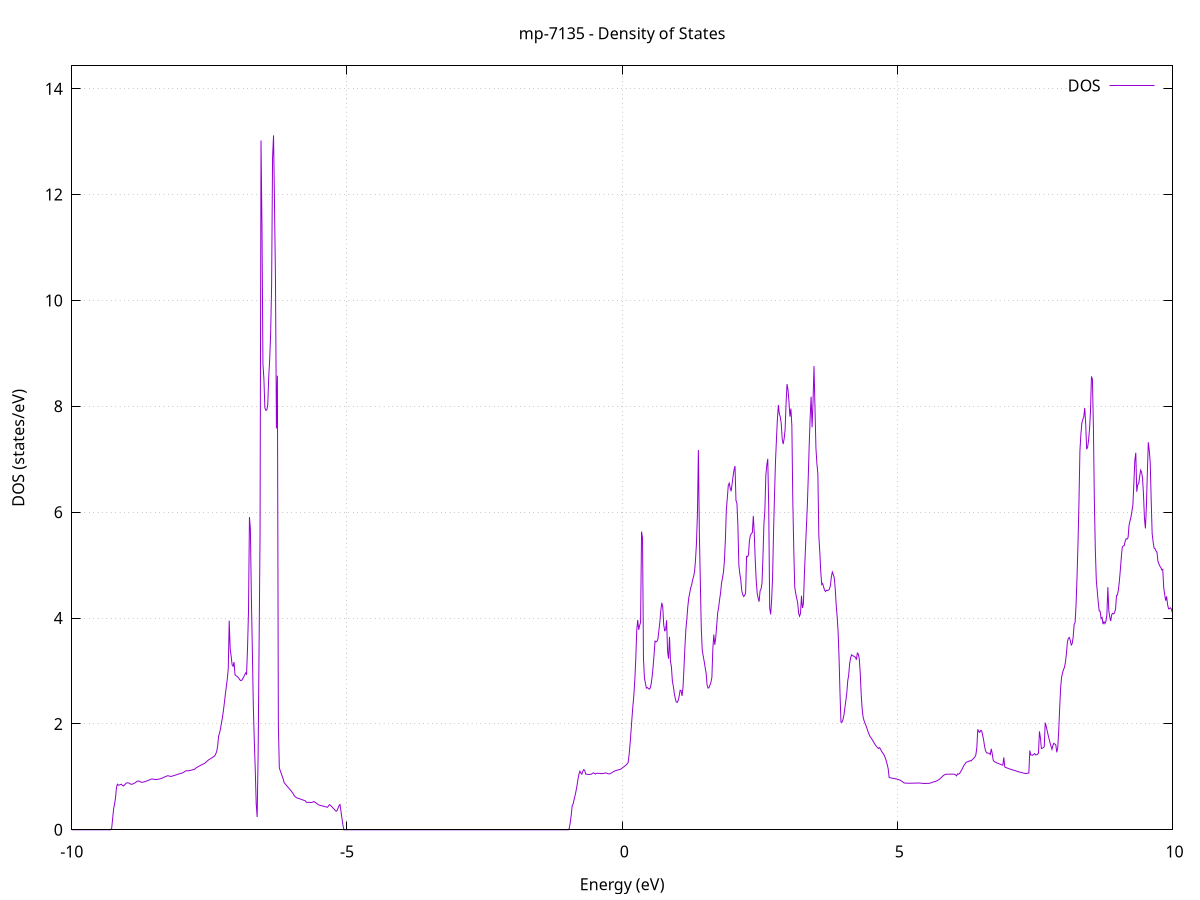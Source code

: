set title 'mp-7135 - Density of States'
set xlabel 'Energy (eV)'
set ylabel 'DOS (states/eV)'
set grid
set xrange [-10:10]
set yrange [0:14.431]
set xzeroaxis lt -1
set terminal png size 800,600
set output 'mp-7135_dos_gnuplot.png'
plot '-' using 1:2 with lines title 'DOS'
-18.710400 0.000000
-18.692900 0.000000
-18.675400 0.000000
-18.657900 0.000000
-18.640400 0.000000
-18.622900 0.000000
-18.605400 0.000000
-18.587900 0.000000
-18.570400 0.000000
-18.552900 0.000000
-18.535400 0.000000
-18.517900 0.000000
-18.500400 0.000000
-18.482900 0.000000
-18.465400 0.000000
-18.447900 0.000000
-18.430400 0.000000
-18.412900 0.000000
-18.395400 0.000000
-18.377800 0.000000
-18.360300 0.000000
-18.342800 0.000000
-18.325300 0.000000
-18.307800 0.000000
-18.290300 0.000000
-18.272800 0.000000
-18.255300 0.000000
-18.237800 0.000000
-18.220300 0.000000
-18.202800 0.000000
-18.185300 0.000000
-18.167800 0.000000
-18.150300 0.000000
-18.132800 0.000000
-18.115300 0.000000
-18.097800 0.000000
-18.080300 0.000000
-18.062800 0.000000
-18.045200 0.000000
-18.027700 0.000000
-18.010200 0.000000
-17.992700 0.000000
-17.975200 0.000000
-17.957700 0.000000
-17.940200 0.000000
-17.922700 0.000000
-17.905200 0.000000
-17.887700 0.000000
-17.870200 0.000000
-17.852700 0.000000
-17.835200 0.000000
-17.817700 0.000000
-17.800200 0.000000
-17.782700 0.000000
-17.765200 0.000000
-17.747700 0.000000
-17.730200 0.000000
-17.712600 0.000000
-17.695100 0.000000
-17.677600 0.000000
-17.660100 0.000000
-17.642600 0.000000
-17.625100 0.000000
-17.607600 0.000000
-17.590100 0.000000
-17.572600 0.000000
-17.555100 0.000000
-17.537600 0.000000
-17.520100 0.000000
-17.502600 0.000000
-17.485100 0.000000
-17.467600 0.000000
-17.450100 0.000000
-17.432600 0.000000
-17.415100 0.000000
-17.397600 0.000000
-17.380000 0.000000
-17.362500 0.000000
-17.345000 0.000000
-17.327500 0.000000
-17.310000 0.000000
-17.292500 0.000000
-17.275000 0.000000
-17.257500 0.000000
-17.240000 0.000000
-17.222500 0.000000
-17.205000 0.000000
-17.187500 0.000000
-17.170000 0.000000
-17.152500 0.000000
-17.135000 0.000000
-17.117500 2.065500
-17.100000 21.729600
-17.082500 26.505600
-17.065000 32.820900
-17.047500 31.741200
-17.029900 40.211000
-17.012400 39.347700
-16.994900 30.289000
-16.977400 28.141500
-16.959900 44.230200
-16.942400 64.916400
-16.924900 92.237100
-16.907400 38.182500
-16.889900 32.411100
-16.872400 39.835000
-16.854900 50.917500
-16.837400 17.414800
-16.819900 0.000000
-16.802400 0.000000
-16.784900 0.000000
-16.767400 0.000000
-16.749900 0.000000
-16.732400 0.000000
-16.714900 0.000000
-16.697300 0.000000
-16.679800 0.000000
-16.662300 0.000000
-16.644800 0.000000
-16.627300 0.000000
-16.609800 0.000000
-16.592300 0.000000
-16.574800 0.000000
-16.557300 0.000000
-16.539800 0.000000
-16.522300 0.000000
-16.504800 0.000000
-16.487300 0.000000
-16.469800 0.000000
-16.452300 0.000000
-16.434800 0.000000
-16.417300 0.000000
-16.399800 0.000000
-16.382300 0.000000
-16.364700 0.000000
-16.347200 0.000000
-16.329700 0.000000
-16.312200 0.000000
-16.294700 0.000000
-16.277200 0.000000
-16.259700 0.000000
-16.242200 0.000000
-16.224700 0.000000
-16.207200 0.000000
-16.189700 0.000000
-16.172200 0.000000
-16.154700 0.000000
-16.137200 0.000000
-16.119700 0.000000
-16.102200 0.000000
-16.084700 0.000000
-16.067200 0.000000
-16.049700 0.000000
-16.032100 0.000000
-16.014600 0.000000
-15.997100 0.000000
-15.979600 0.000000
-15.962100 0.000000
-15.944600 0.000000
-15.927100 0.000000
-15.909600 0.000000
-15.892100 0.000000
-15.874600 0.000000
-15.857100 0.000000
-15.839600 0.000000
-15.822100 0.000000
-15.804600 0.000000
-15.787100 0.000000
-15.769600 0.000000
-15.752100 0.000000
-15.734600 0.000000
-15.717100 0.000000
-15.699500 0.000000
-15.682000 0.000000
-15.664500 0.000000
-15.647000 0.000000
-15.629500 0.000000
-15.612000 0.000000
-15.594500 0.000000
-15.577000 0.000000
-15.559500 0.000000
-15.542000 0.000000
-15.524500 0.000000
-15.507000 0.000000
-15.489500 0.000000
-15.472000 0.000000
-15.454500 0.000000
-15.437000 0.000000
-15.419500 0.000000
-15.402000 0.000000
-15.384500 0.000000
-15.366900 0.000000
-15.349400 0.000000
-15.331900 0.000000
-15.314400 0.000000
-15.296900 0.000000
-15.279400 0.000000
-15.261900 0.000000
-15.244400 0.000000
-15.226900 0.000000
-15.209400 0.000000
-15.191900 0.000000
-15.174400 0.000000
-15.156900 0.000000
-15.139400 0.000000
-15.121900 0.000000
-15.104400 0.000000
-15.086900 0.000000
-15.069400 0.000000
-15.051900 0.000000
-15.034300 0.000000
-15.016800 0.000000
-14.999300 0.000000
-14.981800 0.000000
-14.964300 0.000000
-14.946800 0.000000
-14.929300 0.000000
-14.911800 0.000000
-14.894300 0.000000
-14.876800 0.000000
-14.859300 0.000000
-14.841800 0.000000
-14.824300 0.000000
-14.806800 0.000000
-14.789300 0.000000
-14.771800 0.000000
-14.754300 0.000000
-14.736800 0.000000
-14.719300 0.000000
-14.701800 0.000000
-14.684200 0.000000
-14.666700 0.000000
-14.649200 0.000000
-14.631700 0.000000
-14.614200 0.000000
-14.596700 0.000000
-14.579200 0.000000
-14.561700 0.000000
-14.544200 0.000000
-14.526700 0.000000
-14.509200 0.000000
-14.491700 0.000000
-14.474200 0.000000
-14.456700 0.000000
-14.439200 0.000000
-14.421700 0.000000
-14.404200 0.000000
-14.386700 0.000000
-14.369200 0.000000
-14.351600 0.000000
-14.334100 0.000000
-14.316600 0.000000
-14.299100 0.000000
-14.281600 0.000000
-14.264100 0.000000
-14.246600 0.000000
-14.229100 0.000000
-14.211600 0.000000
-14.194100 0.000000
-14.176600 0.000000
-14.159100 0.000000
-14.141600 0.000000
-14.124100 0.000000
-14.106600 0.000000
-14.089100 0.000000
-14.071600 0.000000
-14.054100 0.000000
-14.036600 0.000000
-14.019000 0.000000
-14.001500 0.000000
-13.984000 0.000000
-13.966500 0.000000
-13.949000 0.000000
-13.931500 0.000000
-13.914000 0.000000
-13.896500 0.000000
-13.879000 0.000000
-13.861500 0.000000
-13.844000 0.000000
-13.826500 0.000000
-13.809000 0.000000
-13.791500 0.000000
-13.774000 0.000000
-13.756500 0.000000
-13.739000 0.000000
-13.721500 0.000000
-13.704000 0.000000
-13.686400 0.000000
-13.668900 0.000000
-13.651400 0.000000
-13.633900 0.000000
-13.616400 0.000000
-13.598900 0.000000
-13.581400 0.000000
-13.563900 0.000000
-13.546400 0.000000
-13.528900 0.000000
-13.511400 0.000000
-13.493900 0.000000
-13.476400 0.000000
-13.458900 0.000000
-13.441400 0.000000
-13.423900 0.000000
-13.406400 0.000000
-13.388900 0.000000
-13.371400 0.000000
-13.353800 0.000000
-13.336300 0.000000
-13.318800 0.000000
-13.301300 0.000000
-13.283800 0.000000
-13.266300 0.000000
-13.248800 0.000000
-13.231300 0.000000
-13.213800 0.000000
-13.196300 0.000000
-13.178800 0.000000
-13.161300 0.000000
-13.143800 0.000000
-13.126300 0.000000
-13.108800 0.000000
-13.091300 0.000000
-13.073800 0.000000
-13.056300 0.000000
-13.038800 0.000000
-13.021200 0.000000
-13.003700 0.000000
-12.986200 0.000000
-12.968700 0.000000
-12.951200 0.000000
-12.933700 0.000000
-12.916200 0.000000
-12.898700 0.000000
-12.881200 0.000000
-12.863700 0.000000
-12.846200 0.000000
-12.828700 0.000000
-12.811200 0.000000
-12.793700 0.000000
-12.776200 0.000000
-12.758700 0.000000
-12.741200 0.000000
-12.723700 0.000000
-12.706200 0.000000
-12.688600 0.000000
-12.671100 0.000000
-12.653600 0.000000
-12.636100 0.000000
-12.618600 0.000000
-12.601100 0.000000
-12.583600 0.000000
-12.566100 0.000000
-12.548600 0.000000
-12.531100 0.000000
-12.513600 0.000000
-12.496100 0.000000
-12.478600 0.000000
-12.461100 0.000000
-12.443600 0.000000
-12.426100 0.000000
-12.408600 0.000000
-12.391100 0.000000
-12.373600 0.000000
-12.356100 0.000000
-12.338500 0.000000
-12.321000 0.000000
-12.303500 0.000000
-12.286000 0.000000
-12.268500 0.000000
-12.251000 0.000000
-12.233500 0.000000
-12.216000 0.000000
-12.198500 0.000000
-12.181000 0.000000
-12.163500 0.000000
-12.146000 0.000000
-12.128500 0.000000
-12.111000 0.000000
-12.093500 0.000000
-12.076000 0.000000
-12.058500 0.000000
-12.041000 0.000000
-12.023500 0.000000
-12.005900 0.000000
-11.988400 0.000000
-11.970900 0.000000
-11.953400 0.000000
-11.935900 0.000000
-11.918400 0.000000
-11.900900 0.000000
-11.883400 0.000000
-11.865900 0.000000
-11.848400 0.000000
-11.830900 0.000000
-11.813400 0.000000
-11.795900 0.000000
-11.778400 0.000000
-11.760900 0.000000
-11.743400 0.000000
-11.725900 0.000000
-11.708400 0.000000
-11.690900 0.000000
-11.673300 0.000000
-11.655800 0.000000
-11.638300 0.000000
-11.620800 0.000000
-11.603300 0.000000
-11.585800 0.000000
-11.568300 0.000000
-11.550800 0.000000
-11.533300 0.000000
-11.515800 0.000000
-11.498300 0.000000
-11.480800 0.000000
-11.463300 0.000000
-11.445800 0.000000
-11.428300 0.000000
-11.410800 0.000000
-11.393300 0.000000
-11.375800 0.000000
-11.358300 0.000000
-11.340700 0.000000
-11.323200 0.000000
-11.305700 0.000000
-11.288200 0.000000
-11.270700 0.000000
-11.253200 0.000000
-11.235700 0.000000
-11.218200 0.000000
-11.200700 0.000000
-11.183200 0.000000
-11.165700 0.000000
-11.148200 0.000000
-11.130700 0.000000
-11.113200 0.000000
-11.095700 0.000000
-11.078200 0.000000
-11.060700 0.000000
-11.043200 0.000000
-11.025700 0.000000
-11.008100 0.000000
-10.990600 0.000000
-10.973100 0.000000
-10.955600 0.000000
-10.938100 0.000000
-10.920600 0.000000
-10.903100 0.000000
-10.885600 0.000000
-10.868100 0.000000
-10.850600 0.000000
-10.833100 0.000000
-10.815600 0.000000
-10.798100 0.000000
-10.780600 0.000000
-10.763100 0.000000
-10.745600 0.000000
-10.728100 0.000000
-10.710600 0.000000
-10.693100 0.000000
-10.675500 0.000000
-10.658000 0.000000
-10.640500 0.000000
-10.623000 0.000000
-10.605500 0.000000
-10.588000 0.000000
-10.570500 0.000000
-10.553000 0.000000
-10.535500 0.000000
-10.518000 0.000000
-10.500500 0.000000
-10.483000 0.000000
-10.465500 0.000000
-10.448000 0.000000
-10.430500 0.000000
-10.413000 0.000000
-10.395500 0.000000
-10.378000 0.000000
-10.360500 0.000000
-10.342900 0.000000
-10.325400 0.000000
-10.307900 0.000000
-10.290400 0.000000
-10.272900 0.000000
-10.255400 0.000000
-10.237900 0.000000
-10.220400 0.000000
-10.202900 0.000000
-10.185400 0.000000
-10.167900 0.000000
-10.150400 0.000000
-10.132900 0.000000
-10.115400 0.000000
-10.097900 0.000000
-10.080400 0.000000
-10.062900 0.000000
-10.045400 0.000000
-10.027900 0.000000
-10.010400 0.000000
-9.992800 0.000000
-9.975300 0.000000
-9.957800 0.000000
-9.940300 0.000000
-9.922800 0.000000
-9.905300 0.000000
-9.887800 0.000000
-9.870300 0.000000
-9.852800 0.000000
-9.835300 0.000000
-9.817800 0.000000
-9.800300 0.000000
-9.782800 0.000000
-9.765300 0.000000
-9.747800 0.000000
-9.730300 0.000000
-9.712800 0.000000
-9.695300 0.000000
-9.677800 0.000000
-9.660200 0.000000
-9.642700 0.000000
-9.625200 0.000000
-9.607700 0.000000
-9.590200 0.000000
-9.572700 0.000000
-9.555200 0.000000
-9.537700 0.000000
-9.520200 0.000000
-9.502700 0.000000
-9.485200 0.000000
-9.467700 0.000000
-9.450200 0.000000
-9.432700 0.000000
-9.415200 0.000000
-9.397700 0.000000
-9.380200 0.000000
-9.362700 0.000000
-9.345200 0.000000
-9.327600 0.000000
-9.310100 0.000000
-9.292600 0.000000
-9.275100 0.030200
-9.257600 0.209500
-9.240100 0.396100
-9.222600 0.483900
-9.205100 0.608500
-9.187600 0.805800
-9.170100 0.860800
-9.152600 0.840000
-9.135100 0.846000
-9.117600 0.855500
-9.100100 0.860200
-9.082600 0.841600
-9.065100 0.826700
-9.047600 0.841000
-9.030100 0.858700
-9.012600 0.879800
-8.995000 0.887900
-8.977500 0.884900
-8.960000 0.883300
-8.942500 0.870500
-8.925000 0.859500
-8.907500 0.861500
-8.890000 0.866300
-8.872500 0.873800
-8.855000 0.883700
-8.837500 0.897000
-8.820000 0.910700
-8.802500 0.921900
-8.785000 0.920200
-8.767500 0.914400
-8.750000 0.903500
-8.732500 0.896600
-8.715000 0.898500
-8.697500 0.902100
-8.680000 0.906800
-8.662400 0.912400
-8.644900 0.919300
-8.627400 0.926300
-8.609900 0.933300
-8.592400 0.940300
-8.574900 0.947700
-8.557400 0.958000
-8.539900 0.960600
-8.522400 0.958200
-8.504900 0.951000
-8.487400 0.949300
-8.469900 0.950300
-8.452400 0.951600
-8.434900 0.953900
-8.417400 0.957300
-8.399900 0.961100
-8.382400 0.966500
-8.364900 0.973500
-8.347400 0.982100
-8.329800 0.990400
-8.312300 0.998300
-8.294800 1.005900
-8.277300 1.013400
-8.259800 1.020500
-8.242300 1.019200
-8.224800 1.012400
-8.207300 1.009400
-8.189800 1.009400
-8.172300 1.013700
-8.154800 1.021300
-8.137300 1.026800
-8.119800 1.032500
-8.102300 1.038200
-8.084800 1.043900
-8.067300 1.049500
-8.049800 1.055200
-8.032300 1.060800
-8.014800 1.066500
-7.997300 1.072200
-7.979700 1.079000
-7.962200 1.089600
-7.944700 1.102100
-7.927200 1.114100
-7.909700 1.115900
-7.892200 1.113200
-7.874700 1.116000
-7.857200 1.119000
-7.839700 1.122800
-7.822200 1.127600
-7.804700 1.132400
-7.787200 1.137300
-7.769700 1.142100
-7.752200 1.159500
-7.734700 1.173400
-7.717200 1.183700
-7.699700 1.194000
-7.682200 1.204300
-7.664700 1.214500
-7.647100 1.224500
-7.629600 1.233400
-7.612100 1.242200
-7.594600 1.251000
-7.577100 1.261300
-7.559600 1.281800
-7.542100 1.295300
-7.524600 1.312400
-7.507100 1.324800
-7.489600 1.336100
-7.472100 1.347900
-7.454600 1.359800
-7.437100 1.371800
-7.419600 1.384000
-7.402100 1.396300
-7.384600 1.434400
-7.367100 1.477700
-7.349600 1.585300
-7.332100 1.770600
-7.314500 1.830800
-7.297000 1.914600
-7.279500 2.022500
-7.262000 2.123800
-7.244500 2.255200
-7.227000 2.403600
-7.209500 2.559500
-7.192000 2.704100
-7.174500 2.848500
-7.157000 3.042100
-7.139500 3.950400
-7.122000 3.422100
-7.104500 3.279700
-7.087000 3.117200
-7.069500 3.090300
-7.052000 3.167600
-7.034500 2.927600
-7.017000 2.912400
-6.999500 2.899700
-6.981900 2.885000
-6.964400 2.859700
-6.946900 2.832900
-6.929400 2.818600
-6.911900 2.823700
-6.894400 2.856500
-6.876900 2.885200
-6.859400 2.924800
-6.841900 2.963100
-6.824400 2.940200
-6.806900 3.429700
-6.789400 4.111200
-6.771900 5.907100
-6.754400 5.662100
-6.736900 4.380400
-6.719400 3.394400
-6.701900 2.353900
-6.684400 1.699800
-6.666900 1.150900
-6.649300 0.488000
-6.631800 0.241900
-6.614300 1.432500
-6.596800 3.491400
-6.579300 5.602300
-6.561800 13.021600
-6.544300 11.386700
-6.526800 8.792500
-6.509300 8.520000
-6.491800 7.970300
-6.474300 7.924500
-6.456800 7.928300
-6.439300 8.029200
-6.421800 8.547200
-6.404300 8.885900
-6.386800 9.375400
-6.369300 10.276000
-6.351800 12.708300
-6.334300 13.118900
-6.316700 11.832400
-6.299200 10.405000
-6.281700 7.582900
-6.264200 8.578500
-6.246700 1.983500
-6.229200 1.167400
-6.211700 1.115500
-6.194200 1.063500
-6.176700 1.011600
-6.159200 0.959600
-6.141700 0.890300
-6.124200 0.868900
-6.106700 0.847500
-6.089200 0.826000
-6.071700 0.804600
-6.054200 0.783200
-6.036700 0.761500
-6.019200 0.738500
-6.001700 0.715400
-5.984100 0.692400
-5.966600 0.662600
-5.949100 0.631600
-5.931600 0.617600
-5.914100 0.604100
-5.896600 0.597800
-5.879100 0.591500
-5.861600 0.585200
-5.844100 0.578800
-5.826600 0.572500
-5.809100 0.566200
-5.791600 0.559800
-5.774100 0.553500
-5.756600 0.547200
-5.739100 0.519500
-5.721600 0.518800
-5.704100 0.518200
-5.686600 0.517500
-5.669100 0.516900
-5.651600 0.516300
-5.634000 0.516800
-5.616500 0.526300
-5.599000 0.533300
-5.581500 0.520300
-5.564000 0.507300
-5.546500 0.494300
-5.529000 0.481300
-5.511500 0.468300
-5.494000 0.463100
-5.476500 0.458400
-5.459000 0.453600
-5.441500 0.448800
-5.424000 0.444100
-5.406500 0.439300
-5.389000 0.434600
-5.371500 0.429800
-5.354000 0.424900
-5.336500 0.449400
-5.319000 0.474000
-5.301400 0.464000
-5.283900 0.444900
-5.266400 0.425700
-5.248900 0.406600
-5.231400 0.387500
-5.213900 0.368300
-5.196400 0.349200
-5.178900 0.366200
-5.161400 0.411900
-5.143900 0.457600
-5.126400 0.476300
-5.108900 0.347700
-5.091400 0.219000
-5.073900 0.090400
-5.056400 0.000000
-5.038900 0.000000
-5.021400 0.000000
-5.003900 0.000000
-4.986400 0.000000
-4.968800 0.000000
-4.951300 0.000000
-4.933800 0.000000
-4.916300 0.000000
-4.898800 0.000000
-4.881300 0.000000
-4.863800 0.000000
-4.846300 0.000000
-4.828800 0.000000
-4.811300 0.000000
-4.793800 0.000000
-4.776300 0.000000
-4.758800 0.000000
-4.741300 0.000000
-4.723800 0.000000
-4.706300 0.000000
-4.688800 0.000000
-4.671300 0.000000
-4.653800 0.000000
-4.636200 0.000000
-4.618700 0.000000
-4.601200 0.000000
-4.583700 0.000000
-4.566200 0.000000
-4.548700 0.000000
-4.531200 0.000000
-4.513700 0.000000
-4.496200 0.000000
-4.478700 0.000000
-4.461200 0.000000
-4.443700 0.000000
-4.426200 0.000000
-4.408700 0.000000
-4.391200 0.000000
-4.373700 0.000000
-4.356200 0.000000
-4.338700 0.000000
-4.321200 0.000000
-4.303600 0.000000
-4.286100 0.000000
-4.268600 0.000000
-4.251100 0.000000
-4.233600 0.000000
-4.216100 0.000000
-4.198600 0.000000
-4.181100 0.000000
-4.163600 0.000000
-4.146100 0.000000
-4.128600 0.000000
-4.111100 0.000000
-4.093600 0.000000
-4.076100 0.000000
-4.058600 0.000000
-4.041100 0.000000
-4.023600 0.000000
-4.006100 0.000000
-3.988600 0.000000
-3.971000 0.000000
-3.953500 0.000000
-3.936000 0.000000
-3.918500 0.000000
-3.901000 0.000000
-3.883500 0.000000
-3.866000 0.000000
-3.848500 0.000000
-3.831000 0.000000
-3.813500 0.000000
-3.796000 0.000000
-3.778500 0.000000
-3.761000 0.000000
-3.743500 0.000000
-3.726000 0.000000
-3.708500 0.000000
-3.691000 0.000000
-3.673500 0.000000
-3.656000 0.000000
-3.638400 0.000000
-3.620900 0.000000
-3.603400 0.000000
-3.585900 0.000000
-3.568400 0.000000
-3.550900 0.000000
-3.533400 0.000000
-3.515900 0.000000
-3.498400 0.000000
-3.480900 0.000000
-3.463400 0.000000
-3.445900 0.000000
-3.428400 0.000000
-3.410900 0.000000
-3.393400 0.000000
-3.375900 0.000000
-3.358400 0.000000
-3.340900 0.000000
-3.323400 0.000000
-3.305900 0.000000
-3.288300 0.000000
-3.270800 0.000000
-3.253300 0.000000
-3.235800 0.000000
-3.218300 0.000000
-3.200800 0.000000
-3.183300 0.000000
-3.165800 0.000000
-3.148300 0.000000
-3.130800 0.000000
-3.113300 0.000000
-3.095800 0.000000
-3.078300 0.000000
-3.060800 0.000000
-3.043300 0.000000
-3.025800 0.000000
-3.008300 0.000000
-2.990800 0.000000
-2.973300 0.000000
-2.955700 0.000000
-2.938200 0.000000
-2.920700 0.000000
-2.903200 0.000000
-2.885700 0.000000
-2.868200 0.000000
-2.850700 0.000000
-2.833200 0.000000
-2.815700 0.000000
-2.798200 0.000000
-2.780700 0.000000
-2.763200 0.000000
-2.745700 0.000000
-2.728200 0.000000
-2.710700 0.000000
-2.693200 0.000000
-2.675700 0.000000
-2.658200 0.000000
-2.640700 0.000000
-2.623100 0.000000
-2.605600 0.000000
-2.588100 0.000000
-2.570600 0.000000
-2.553100 0.000000
-2.535600 0.000000
-2.518100 0.000000
-2.500600 0.000000
-2.483100 0.000000
-2.465600 0.000000
-2.448100 0.000000
-2.430600 0.000000
-2.413100 0.000000
-2.395600 0.000000
-2.378100 0.000000
-2.360600 0.000000
-2.343100 0.000000
-2.325600 0.000000
-2.308100 0.000000
-2.290500 0.000000
-2.273000 0.000000
-2.255500 0.000000
-2.238000 0.000000
-2.220500 0.000000
-2.203000 0.000000
-2.185500 0.000000
-2.168000 0.000000
-2.150500 0.000000
-2.133000 0.000000
-2.115500 0.000000
-2.098000 0.000000
-2.080500 0.000000
-2.063000 0.000000
-2.045500 0.000000
-2.028000 0.000000
-2.010500 0.000000
-1.993000 0.000000
-1.975500 0.000000
-1.957900 0.000000
-1.940400 0.000000
-1.922900 0.000000
-1.905400 0.000000
-1.887900 0.000000
-1.870400 0.000000
-1.852900 0.000000
-1.835400 0.000000
-1.817900 0.000000
-1.800400 0.000000
-1.782900 0.000000
-1.765400 0.000000
-1.747900 0.000000
-1.730400 0.000000
-1.712900 0.000000
-1.695400 0.000000
-1.677900 0.000000
-1.660400 0.000000
-1.642900 0.000000
-1.625300 0.000000
-1.607800 0.000000
-1.590300 0.000000
-1.572800 0.000000
-1.555300 0.000000
-1.537800 0.000000
-1.520300 0.000000
-1.502800 0.000000
-1.485300 0.000000
-1.467800 0.000000
-1.450300 0.000000
-1.432800 0.000000
-1.415300 0.000000
-1.397800 0.000000
-1.380300 0.000000
-1.362800 0.000000
-1.345300 0.000000
-1.327800 0.000000
-1.310300 0.000000
-1.292700 0.000000
-1.275200 0.000000
-1.257700 0.000000
-1.240200 0.000000
-1.222700 0.000000
-1.205200 0.000000
-1.187700 0.000000
-1.170200 0.000000
-1.152700 0.000000
-1.135200 0.000000
-1.117700 0.000000
-1.100200 0.000000
-1.082700 0.000000
-1.065200 0.000000
-1.047700 0.000000
-1.030200 0.000000
-1.012700 0.000000
-0.995200 0.000000
-0.977700 0.000000
-0.960200 0.028900
-0.942600 0.136800
-0.925100 0.278200
-0.907600 0.456200
-0.890100 0.490600
-0.872600 0.573000
-0.855100 0.647100
-0.837600 0.735700
-0.820100 0.834400
-0.802600 0.955700
-0.785100 1.049300
-0.767600 1.107000
-0.750100 1.072200
-0.732600 1.049900
-0.715100 1.106100
-0.697600 1.136400
-0.680100 1.122000
-0.662600 1.053600
-0.645100 1.050900
-0.627600 1.046200
-0.610000 1.044500
-0.592500 1.046400
-0.575000 1.047300
-0.557500 1.051000
-0.540000 1.066100
-0.522500 1.075300
-0.505000 1.064400
-0.487500 1.053300
-0.470000 1.065100
-0.452500 1.067000
-0.435000 1.067300
-0.417500 1.066500
-0.400000 1.063600
-0.382500 1.060900
-0.365000 1.061900
-0.347500 1.063600
-0.330000 1.065900
-0.312500 1.071700
-0.295000 1.073800
-0.277400 1.068800
-0.259900 1.059500
-0.242400 1.055400
-0.224900 1.057500
-0.207400 1.065000
-0.189900 1.076200
-0.172400 1.087800
-0.154900 1.100400
-0.137400 1.108900
-0.119900 1.116200
-0.102400 1.122100
-0.084900 1.127100
-0.067400 1.132100
-0.049900 1.136100
-0.032400 1.142000
-0.014900 1.152300
0.002600 1.167700
0.020100 1.183600
0.037600 1.194600
0.055200 1.209100
0.072700 1.225300
0.090200 1.243400
0.107700 1.265600
0.125200 1.401200
0.142700 1.601800
0.160200 1.849000
0.177700 2.099800
0.195200 2.337300
0.212700 2.540900
0.230200 2.829800
0.247700 3.224600
0.265200 3.769800
0.282700 3.963200
0.300200 3.777500
0.317700 3.858800
0.335200 3.919600
0.352700 5.633400
0.370200 5.506000
0.387800 3.223300
0.405300 2.863300
0.422800 2.770300
0.440300 2.676700
0.457800 2.687700
0.475300 2.670700
0.492800 2.656100
0.510300 2.676700
0.527800 2.758500
0.545300 2.900100
0.562800 3.081900
0.580300 3.312500
0.597800 3.564500
0.615300 3.549000
0.632800 3.561400
0.650300 3.606400
0.667800 3.764200
0.685300 3.929200
0.702800 4.142100
0.720400 4.288700
0.737900 4.209600
0.755400 3.871400
0.772900 3.759800
0.790400 3.773800
0.807900 3.956800
0.825400 3.372900
0.842900 3.231900
0.860400 3.644200
0.877900 3.182800
0.895400 3.077400
0.912900 2.806800
0.930400 2.710400
0.947900 2.577800
0.965400 2.480500
0.982900 2.415100
1.000400 2.406900
1.017900 2.441100
1.035400 2.518600
1.053000 2.635300
1.070500 2.632300
1.088000 2.528700
1.105500 2.684900
1.123000 3.042900
1.140500 3.451700
1.158000 3.786600
1.175500 3.983400
1.193000 4.215600
1.210500 4.380000
1.228000 4.472100
1.245500 4.571500
1.263000 4.622000
1.280500 4.724200
1.298000 4.780100
1.315500 4.876700
1.333000 5.093100
1.350500 5.420300
1.368000 5.969100
1.385500 7.173200
1.403100 5.594400
1.420600 4.688000
1.438100 3.801200
1.455600 3.389800
1.473100 3.283100
1.490600 3.182100
1.508100 3.065900
1.525600 2.959200
1.543100 2.738400
1.560600 2.676700
1.578100 2.682900
1.595600 2.734000
1.613100 2.784500
1.630600 2.879900
1.648100 3.414300
1.665600 3.688700
1.683100 3.494600
1.700600 3.625100
1.718100 3.860600
1.735700 4.096700
1.753200 4.199800
1.770700 4.349800
1.788200 4.471400
1.805700 4.659300
1.823200 4.757600
1.840700 4.864600
1.858200 5.080100
1.875700 5.474800
1.893200 6.048700
1.910700 6.259100
1.928200 6.504500
1.945700 6.548600
1.963200 6.455300
1.980700 6.395600
1.998200 6.533900
2.015700 6.678700
2.033200 6.798500
2.050700 6.872100
2.068300 6.219100
2.085800 6.167700
2.103300 5.742300
2.120800 4.998600
2.138300 4.833500
2.155800 4.721700
2.173300 4.517900
2.190800 4.444400
2.208300 4.406900
2.225800 4.429700
2.243300 4.471600
2.260800 5.165500
2.278300 5.157500
2.295800 5.194600
2.313300 5.465700
2.330800 5.559000
2.348300 5.596900
2.365800 5.614200
2.383300 5.929200
2.400900 5.601700
2.418400 5.096400
2.435900 4.714700
2.453400 4.468700
2.470900 4.375700
2.488400 4.309000
2.505900 4.509200
2.523400 4.547400
2.540900 4.655800
2.558400 5.145800
2.575900 5.774500
2.593400 6.038400
2.610900 6.696000
2.628400 6.891800
2.645900 7.008000
2.663400 6.081500
2.680900 4.188400
2.698400 4.069900
2.715900 4.334100
2.733500 4.761600
2.751000 5.630000
2.768500 6.323100
2.786000 6.947300
2.803500 7.370000
2.821000 7.758500
2.838500 8.024800
2.856000 7.859100
2.873500 7.798100
2.891000 7.670700
2.908500 7.380800
2.926000 7.287400
2.943500 7.387000
2.961000 7.559100
2.978500 8.052800
2.996000 8.420800
3.013500 8.313400
3.031000 8.089100
3.048500 7.805400
3.066100 7.955300
3.083600 7.640300
3.101100 6.206600
3.118600 5.291200
3.136100 4.579500
3.153600 4.467600
3.171100 4.374100
3.188600 4.296000
3.206100 4.093800
3.223600 4.034500
3.241100 4.089200
3.258600 4.419400
3.276100 4.189000
3.293600 4.270100
3.311100 4.818700
3.328600 5.257200
3.346100 5.675400
3.363600 6.089800
3.381100 6.634000
3.398700 7.259900
3.416200 7.794700
3.433700 8.181100
3.451200 7.603500
3.468700 8.099900
3.486200 8.759200
3.503700 7.975400
3.521200 7.208800
3.538700 6.915500
3.556200 6.723900
3.573700 5.563400
3.591200 5.247100
3.608700 4.878400
3.626200 4.633000
3.643700 4.651000
3.661200 4.584200
3.678700 4.526400
3.696200 4.500700
3.713700 4.524800
3.731200 4.520300
3.748800 4.525700
3.766300 4.546800
3.783800 4.611600
3.801300 4.775200
3.818800 4.869200
3.836300 4.820800
3.853800 4.760900
3.871300 4.562100
3.888800 4.250500
3.906300 4.033600
3.923800 3.742700
3.941300 3.248800
3.958800 2.569400
3.976300 2.030700
3.993800 2.031800
4.011300 2.080600
4.028800 2.158500
4.046300 2.296400
4.063800 2.435200
4.081400 2.578100
4.098900 2.813300
4.116400 2.921600
4.133900 3.142800
4.151400 3.249500
4.168900 3.304700
4.186400 3.288200
4.203900 3.283500
4.221400 3.269400
4.238900 3.260900
4.256400 3.212400
4.273900 3.338100
4.291400 3.318600
4.308900 3.230600
4.326400 2.956200
4.343900 2.548300
4.361400 2.278100
4.378900 2.126300
4.396400 2.057800
4.414000 2.009300
4.431500 1.964400
4.449000 1.914100
4.466500 1.856100
4.484000 1.811900
4.501500 1.765900
4.519000 1.740500
4.536500 1.714300
4.554000 1.684000
4.571500 1.652300
4.589000 1.622000
4.606500 1.595300
4.624000 1.573000
4.641500 1.551100
4.659000 1.533600
4.676500 1.552000
4.694000 1.526100
4.711500 1.488800
4.729000 1.458100
4.746600 1.432500
4.764100 1.402900
4.781600 1.358500
4.799100 1.297700
4.816600 1.233500
4.834100 1.151600
4.851600 0.986900
4.869100 0.982800
4.886600 0.978900
4.904100 0.975100
4.921600 0.971500
4.939100 0.968100
4.956600 0.964700
4.974100 0.961200
4.991600 0.957500
5.009100 0.952800
5.026600 0.947000
5.044100 0.940000
5.061600 0.930500
5.079200 0.919000
5.096700 0.905300
5.114200 0.891200
5.131700 0.883300
5.149200 0.881200
5.166700 0.880700
5.184200 0.880300
5.201700 0.879900
5.219200 0.879700
5.236700 0.879600
5.254200 0.879900
5.271700 0.880200
5.289200 0.880600
5.306700 0.881000
5.324200 0.881500
5.341700 0.882000
5.359200 0.882400
5.376700 0.882600
5.394200 0.882600
5.411800 0.882600
5.429300 0.880900
5.446800 0.878300
5.464300 0.876200
5.481800 0.874600
5.499300 0.874900
5.516800 0.875500
5.534300 0.876000
5.551800 0.876600
5.569300 0.877200
5.586800 0.877800
5.604300 0.884800
5.621800 0.891600
5.639300 0.899000
5.656800 0.904200
5.674300 0.908700
5.691800 0.913500
5.709300 0.920200
5.726800 0.929000
5.744300 0.939900
5.761900 0.952200
5.779400 0.967200
5.796900 0.984000
5.814400 1.002700
5.831900 1.020300
5.849400 1.033800
5.866900 1.043200
5.884400 1.048400
5.901900 1.049800
5.919400 1.050500
5.936900 1.050900
5.954400 1.050800
5.971900 1.050300
5.989400 1.049800
6.006900 1.050700
6.024400 1.051300
6.041900 1.046000
6.059400 1.034600
6.076900 1.018200
6.094500 1.057100
6.112000 1.050900
6.129500 1.059600
6.147000 1.090100
6.164500 1.123000
6.182000 1.153400
6.199500 1.196700
6.217000 1.227400
6.234500 1.251200
6.252000 1.276500
6.269500 1.282300
6.287000 1.288900
6.304500 1.296600
6.322000 1.307500
6.339500 1.298400
6.357000 1.318700
6.374500 1.337400
6.392000 1.354200
6.409500 1.376500
6.427100 1.415600
6.444600 1.554200
6.462100 1.896900
6.479600 1.857300
6.497100 1.838900
6.514600 1.875900
6.532100 1.871400
6.549600 1.790500
6.567100 1.702500
6.584600 1.581400
6.602100 1.496000
6.619600 1.454600
6.637100 1.452000
6.654600 1.446500
6.672100 1.443300
6.689600 1.420900
6.707100 1.529800
6.724600 1.438700
6.742100 1.316500
6.759700 1.291300
6.777200 1.280500
6.794700 1.270800
6.812200 1.262600
6.829700 1.254900
6.847200 1.247600
6.864700 1.240300
6.882200 1.233000
6.899700 1.225600
6.917200 1.220300
6.934700 1.367500
6.952200 1.186500
6.969700 1.178400
6.987200 1.170600
7.004700 1.163300
7.022200 1.156500
7.039700 1.150200
7.057200 1.144200
7.074700 1.138300
7.092300 1.132300
7.109800 1.126500
7.127300 1.120800
7.144800 1.115200
7.162300 1.109800
7.179800 1.101800
7.197300 1.096900
7.214800 1.092000
7.232300 1.087300
7.249800 1.082600
7.267300 1.077900
7.284800 1.073300
7.302300 1.068700
7.319800 1.064100
7.337300 1.062600
7.354800 1.066100
7.372300 1.069800
7.389800 1.073800
7.407300 1.496900
7.424900 1.413300
7.442400 1.412100
7.459900 1.407200
7.477400 1.423800
7.494900 1.439700
7.512400 1.413500
7.529900 1.417600
7.547400 1.426500
7.564900 1.446100
7.582400 1.859300
7.599900 1.738900
7.617400 1.535200
7.634900 1.540600
7.652400 1.551500
7.669900 1.571000
7.687400 2.022600
7.704900 1.957000
7.722400 1.872400
7.739900 1.791900
7.757500 1.715000
7.775000 1.643600
7.792500 1.578100
7.810000 1.519600
7.827500 1.596700
7.845000 1.635200
7.862500 1.617700
7.880000 1.601800
7.897500 1.463400
7.915000 1.549600
7.932500 1.868200
7.950000 2.302000
7.967500 2.689200
7.985000 2.882700
8.002500 2.966100
8.020000 3.028700
8.037500 3.068900
8.055000 3.168700
8.072500 3.325000
8.090000 3.540500
8.107600 3.618700
8.125100 3.633600
8.142600 3.576900
8.160100 3.490600
8.177600 3.516900
8.195100 3.639300
8.212600 3.877100
8.230100 3.916000
8.247600 4.248200
8.265100 4.768000
8.282600 5.397700
8.300100 6.173600
8.317600 7.153200
8.335100 7.463200
8.352600 7.678000
8.370100 7.752900
8.387600 7.797600
8.405100 7.966500
8.422600 7.674800
8.440200 7.189800
8.457700 7.226600
8.475200 7.360700
8.492700 7.569600
8.510200 7.916400
8.527700 8.565000
8.545200 8.506600
8.562700 7.618200
8.580200 6.209100
8.597700 5.292700
8.615200 4.722900
8.632700 4.509200
8.650200 4.304300
8.667700 4.134800
8.685200 4.129200
8.702700 3.988100
8.720200 4.009900
8.737700 3.884500
8.755200 3.930500
8.772800 3.894700
8.790300 3.936800
8.807800 4.061400
8.825300 4.583200
8.842800 4.141800
8.860300 4.016800
8.877800 3.943200
8.895300 4.064400
8.912800 4.089100
8.930300 4.077300
8.947800 4.100800
8.965300 4.170400
8.982800 4.427900
9.000300 4.435200
9.017800 4.536800
9.035300 4.704800
9.052800 4.914500
9.070300 5.151000
9.087800 5.341000
9.105400 5.361600
9.122900 5.370300
9.140400 5.450900
9.157900 5.498000
9.175400 5.492700
9.192900 5.520300
9.210400 5.750500
9.227900 5.834300
9.245400 5.908600
9.262900 6.020800
9.280400 6.140900
9.297900 6.541800
9.315400 6.978800
9.332900 7.122300
9.350400 6.385500
9.367900 6.519200
9.385400 6.539700
9.402900 6.662800
9.420400 6.793400
9.438000 6.757900
9.455500 6.645100
9.473000 6.332500
9.490500 5.880100
9.508000 5.692900
9.525500 6.100700
9.543000 6.739100
9.560500 7.320600
9.578000 7.161500
9.595500 6.937400
9.613000 6.220000
9.630500 5.591700
9.648000 5.440100
9.665500 5.319000
9.683000 5.309100
9.700500 5.267400
9.718000 5.242200
9.735500 5.073500
9.753000 5.022400
9.770600 4.980700
9.788100 4.954500
9.805600 4.908100
9.823100 4.919200
9.840600 4.570800
9.858100 4.443200
9.875600 4.329000
9.893100 4.409300
9.910600 4.255900
9.928100 4.173600
9.945600 4.176900
9.963100 4.193000
9.980600 4.166300
9.998100 4.102100
10.015600 4.096300
10.033100 4.219500
10.050600 4.437600
10.068100 4.651200
10.085600 5.119500
10.103200 5.491000
10.120700 5.840500
10.138200 5.657600
10.155700 5.939600
10.173200 5.826500
10.190700 6.900600
10.208200 6.127700
10.225700 5.740700
10.243200 5.529100
10.260700 5.524300
10.278200 5.596700
10.295700 5.586400
10.313200 5.622400
10.330700 5.752800
10.348200 5.806400
10.365700 6.028200
10.383200 6.459300
10.400700 7.177300
10.418200 8.144500
10.435700 8.668600
10.453300 8.646300
10.470800 8.260100
10.488300 8.248700
10.505800 8.167900
10.523300 7.981400
10.540800 8.191100
10.558300 8.186400
10.575800 8.960800
10.593300 9.669200
10.610800 8.386400
10.628300 7.567200
10.645800 7.073300
10.663300 6.516600
10.680800 6.065900
10.698300 5.624200
10.715800 5.230100
10.733300 5.072700
10.750800 4.996500
10.768300 4.896900
10.785900 4.894600
10.803400 4.831100
10.820900 4.743500
10.838400 4.615500
10.855900 4.550800
10.873400 4.523600
10.890900 4.495800
10.908400 4.518300
10.925900 4.514400
10.943400 4.470700
10.960900 4.488500
10.978400 4.517900
10.995900 4.603600
11.013400 5.290400
11.030900 4.727100
11.048400 4.345700
11.065900 4.441900
11.083400 4.351900
11.100900 4.403800
11.118500 4.360400
11.136000 4.456700
11.153500 4.658900
11.171000 4.903000
11.188500 5.024200
11.206000 5.162200
11.223500 5.345600
11.241000 5.313100
11.258500 5.313200
11.276000 5.306900
11.293500 5.290100
11.311000 5.206700
11.328500 5.122400
11.346000 4.853600
11.363500 4.752900
11.381000 4.746500
11.398500 4.871000
11.416000 4.996600
11.433500 4.566400
11.451100 4.465500
11.468600 4.333100
11.486100 4.389200
11.503600 4.460100
11.521100 4.498900
11.538600 4.524400
11.556100 4.526800
11.573600 4.391200
11.591100 4.453500
11.608600 4.420300
11.626100 4.342000
11.643600 4.209900
11.661100 4.076900
11.678600 3.924100
11.696100 3.686200
11.713600 3.627400
11.731100 3.525400
11.748600 3.523000
11.766100 3.426200
11.783700 3.353600
11.801200 3.323300
11.818700 3.254400
11.836200 3.177200
11.853700 3.119800
11.871200 3.081600
11.888700 3.109700
11.906200 2.995400
11.923700 2.912200
11.941200 2.784800
11.958700 2.715300
11.976200 2.665200
11.993700 2.642200
12.011200 2.641900
12.028700 2.604600
12.046200 2.637800
12.063700 2.637300
12.081200 2.502800
12.098700 2.523000
12.116300 2.602900
12.133800 2.791800
12.151300 3.005800
12.168800 3.132300
12.186300 3.158600
12.203800 3.198900
12.221300 3.197100
12.238800 2.584100
12.256300 2.111900
12.273800 2.023800
12.291300 1.939500
12.308800 1.867300
12.326300 1.801700
12.343800 1.715800
12.361300 1.661000
12.378800 1.597600
12.396300 1.558900
12.413800 1.523500
12.431300 1.492000
12.448900 1.461200
12.466400 1.430700
12.483900 1.403900
12.501400 1.382400
12.518900 1.359800
12.536400 1.336600
12.553900 1.310300
12.571400 1.290700
12.588900 1.260600
12.606400 1.246900
12.623900 1.254800
12.641400 1.268100
12.658900 1.291900
12.676400 1.332300
12.693900 1.353300
12.711400 1.367600
12.728900 1.393900
12.746400 1.428200
12.763900 1.473300
12.781400 1.532100
12.799000 1.595800
12.816500 1.661300
12.834000 1.735400
12.851500 1.822800
12.869000 1.920100
12.886500 2.022100
12.904000 2.137800
12.921500 2.186100
12.939000 2.283200
12.956500 2.494300
12.974000 2.610600
12.991500 2.611000
13.009000 2.583200
13.026500 2.533700
13.044000 2.453200
13.061500 2.354500
13.079000 2.286300
13.096500 2.200500
13.114000 2.029400
13.131600 1.941100
13.149100 1.900600
13.166600 1.884200
13.184100 1.871700
13.201600 1.897100
13.219100 2.235400
13.236600 2.475300
13.254100 2.419100
13.271600 2.245800
13.289100 2.086100
13.306600 2.112700
13.324100 2.208300
13.341600 2.354200
13.359100 2.481800
13.376600 2.572900
13.394100 2.673600
13.411600 2.771600
13.429100 2.875300
13.446600 2.990900
13.464200 3.142500
13.481700 3.342800
13.499200 3.350100
13.516700 3.591700
13.534200 3.686100
13.551700 3.753200
13.569200 3.821600
13.586700 3.867000
13.604200 3.921600
13.621700 3.896100
13.639200 3.868300
13.656700 3.786000
13.674200 3.657200
13.691700 3.524200
13.709200 3.390900
13.726700 3.254500
13.744200 3.119200
13.761700 3.038800
13.779200 3.008000
13.796800 3.033700
13.814300 3.073300
13.831800 3.110200
13.849300 3.135700
13.866800 3.121100
13.884300 3.104500
13.901800 3.100100
13.919300 3.144200
13.936800 3.616800
13.954300 3.925000
13.971800 4.226100
13.989300 4.225000
14.006800 4.118600
14.024300 3.874100
14.041800 3.809100
14.059300 3.827700
14.076800 3.646300
14.094300 3.487200
14.111800 3.354600
14.129400 3.272000
14.146900 3.258100
14.164400 3.298500
14.181900 3.291100
14.199400 3.236700
14.216900 3.160800
14.234400 3.065800
14.251900 2.713000
14.269400 2.047300
14.286900 1.588500
14.304400 1.223800
14.321900 1.008100
14.339400 0.840700
14.356900 0.725700
14.374400 0.631000
14.391900 0.553300
14.409400 0.483600
14.426900 0.403600
14.444400 0.386400
14.462000 0.248900
14.479500 0.220600
14.497000 0.194300
14.514500 0.180600
14.532000 0.167500
14.549500 0.154700
14.567000 0.142200
14.584500 0.130100
14.602000 0.118400
14.619500 0.107100
14.637000 0.096100
14.654500 0.085400
14.672000 0.075100
14.689500 0.065200
14.707000 0.347100
14.724500 0.000000
14.742000 0.000000
14.759500 0.000000
14.777000 0.000000
14.794600 0.000000
14.812100 0.000000
14.829600 0.000000
14.847100 0.000000
14.864600 0.000000
14.882100 0.000000
14.899600 0.000000
14.917100 0.000000
14.934600 0.000000
14.952100 0.000000
14.969600 0.000000
14.987100 0.000000
15.004600 0.000000
15.022100 0.000000
15.039600 0.000000
15.057100 0.000000
15.074600 0.000000
15.092100 0.000000
15.109600 0.000000
15.127100 0.000000
15.144700 0.000000
15.162200 0.000000
15.179700 0.000000
15.197200 0.000000
15.214700 0.000000
15.232200 0.000000
15.249700 0.000000
15.267200 0.000000
15.284700 0.000000
15.302200 0.000000
15.319700 0.000000
15.337200 0.000000
15.354700 0.000000
15.372200 0.000000
15.389700 0.000000
15.407200 0.000000
15.424700 0.000000
15.442200 0.000000
15.459700 0.000000
15.477300 0.000000
15.494800 0.000000
15.512300 0.000000
15.529800 0.000000
15.547300 0.000000
15.564800 0.000000
15.582300 0.000000
15.599800 0.000000
15.617300 0.000000
15.634800 0.000000
15.652300 0.000000
15.669800 0.000000
15.687300 0.000000
15.704800 0.000000
15.722300 0.000000
15.739800 0.000000
15.757300 0.000000
15.774800 0.000000
15.792300 0.000000
15.809900 0.000000
15.827400 0.000000
15.844900 0.000000
15.862400 0.000000
15.879900 0.000000
15.897400 0.000000
15.914900 0.000000
15.932400 0.000000
15.949900 0.000000
15.967400 0.000000
15.984900 0.000000
16.002400 0.000000
16.019900 0.000000
16.037400 0.000000
16.054900 0.000000
16.072400 0.000000
16.089900 0.000000
16.107400 0.000000
16.124900 0.000000
16.142500 0.000000
16.160000 0.000000
16.177500 0.000000
16.195000 0.000000
16.212500 0.000000
16.230000 0.000000
16.247500 0.000000
16.265000 0.000000
16.282500 0.000000
16.300000 0.000000
e

